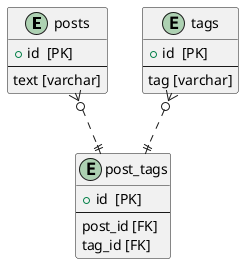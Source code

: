 @startuml tables

entity posts {
  + id  [PK]
  --
  text [varchar]
}

entity tags{
  + id  [PK]
  --
  tag [varchar]
}

entity post_tags{
  + id  [PK]
  --
  post_id [FK]
  tag_id [FK]
}

posts }o..|| post_tags
tags }o..|| post_tags
@enduml